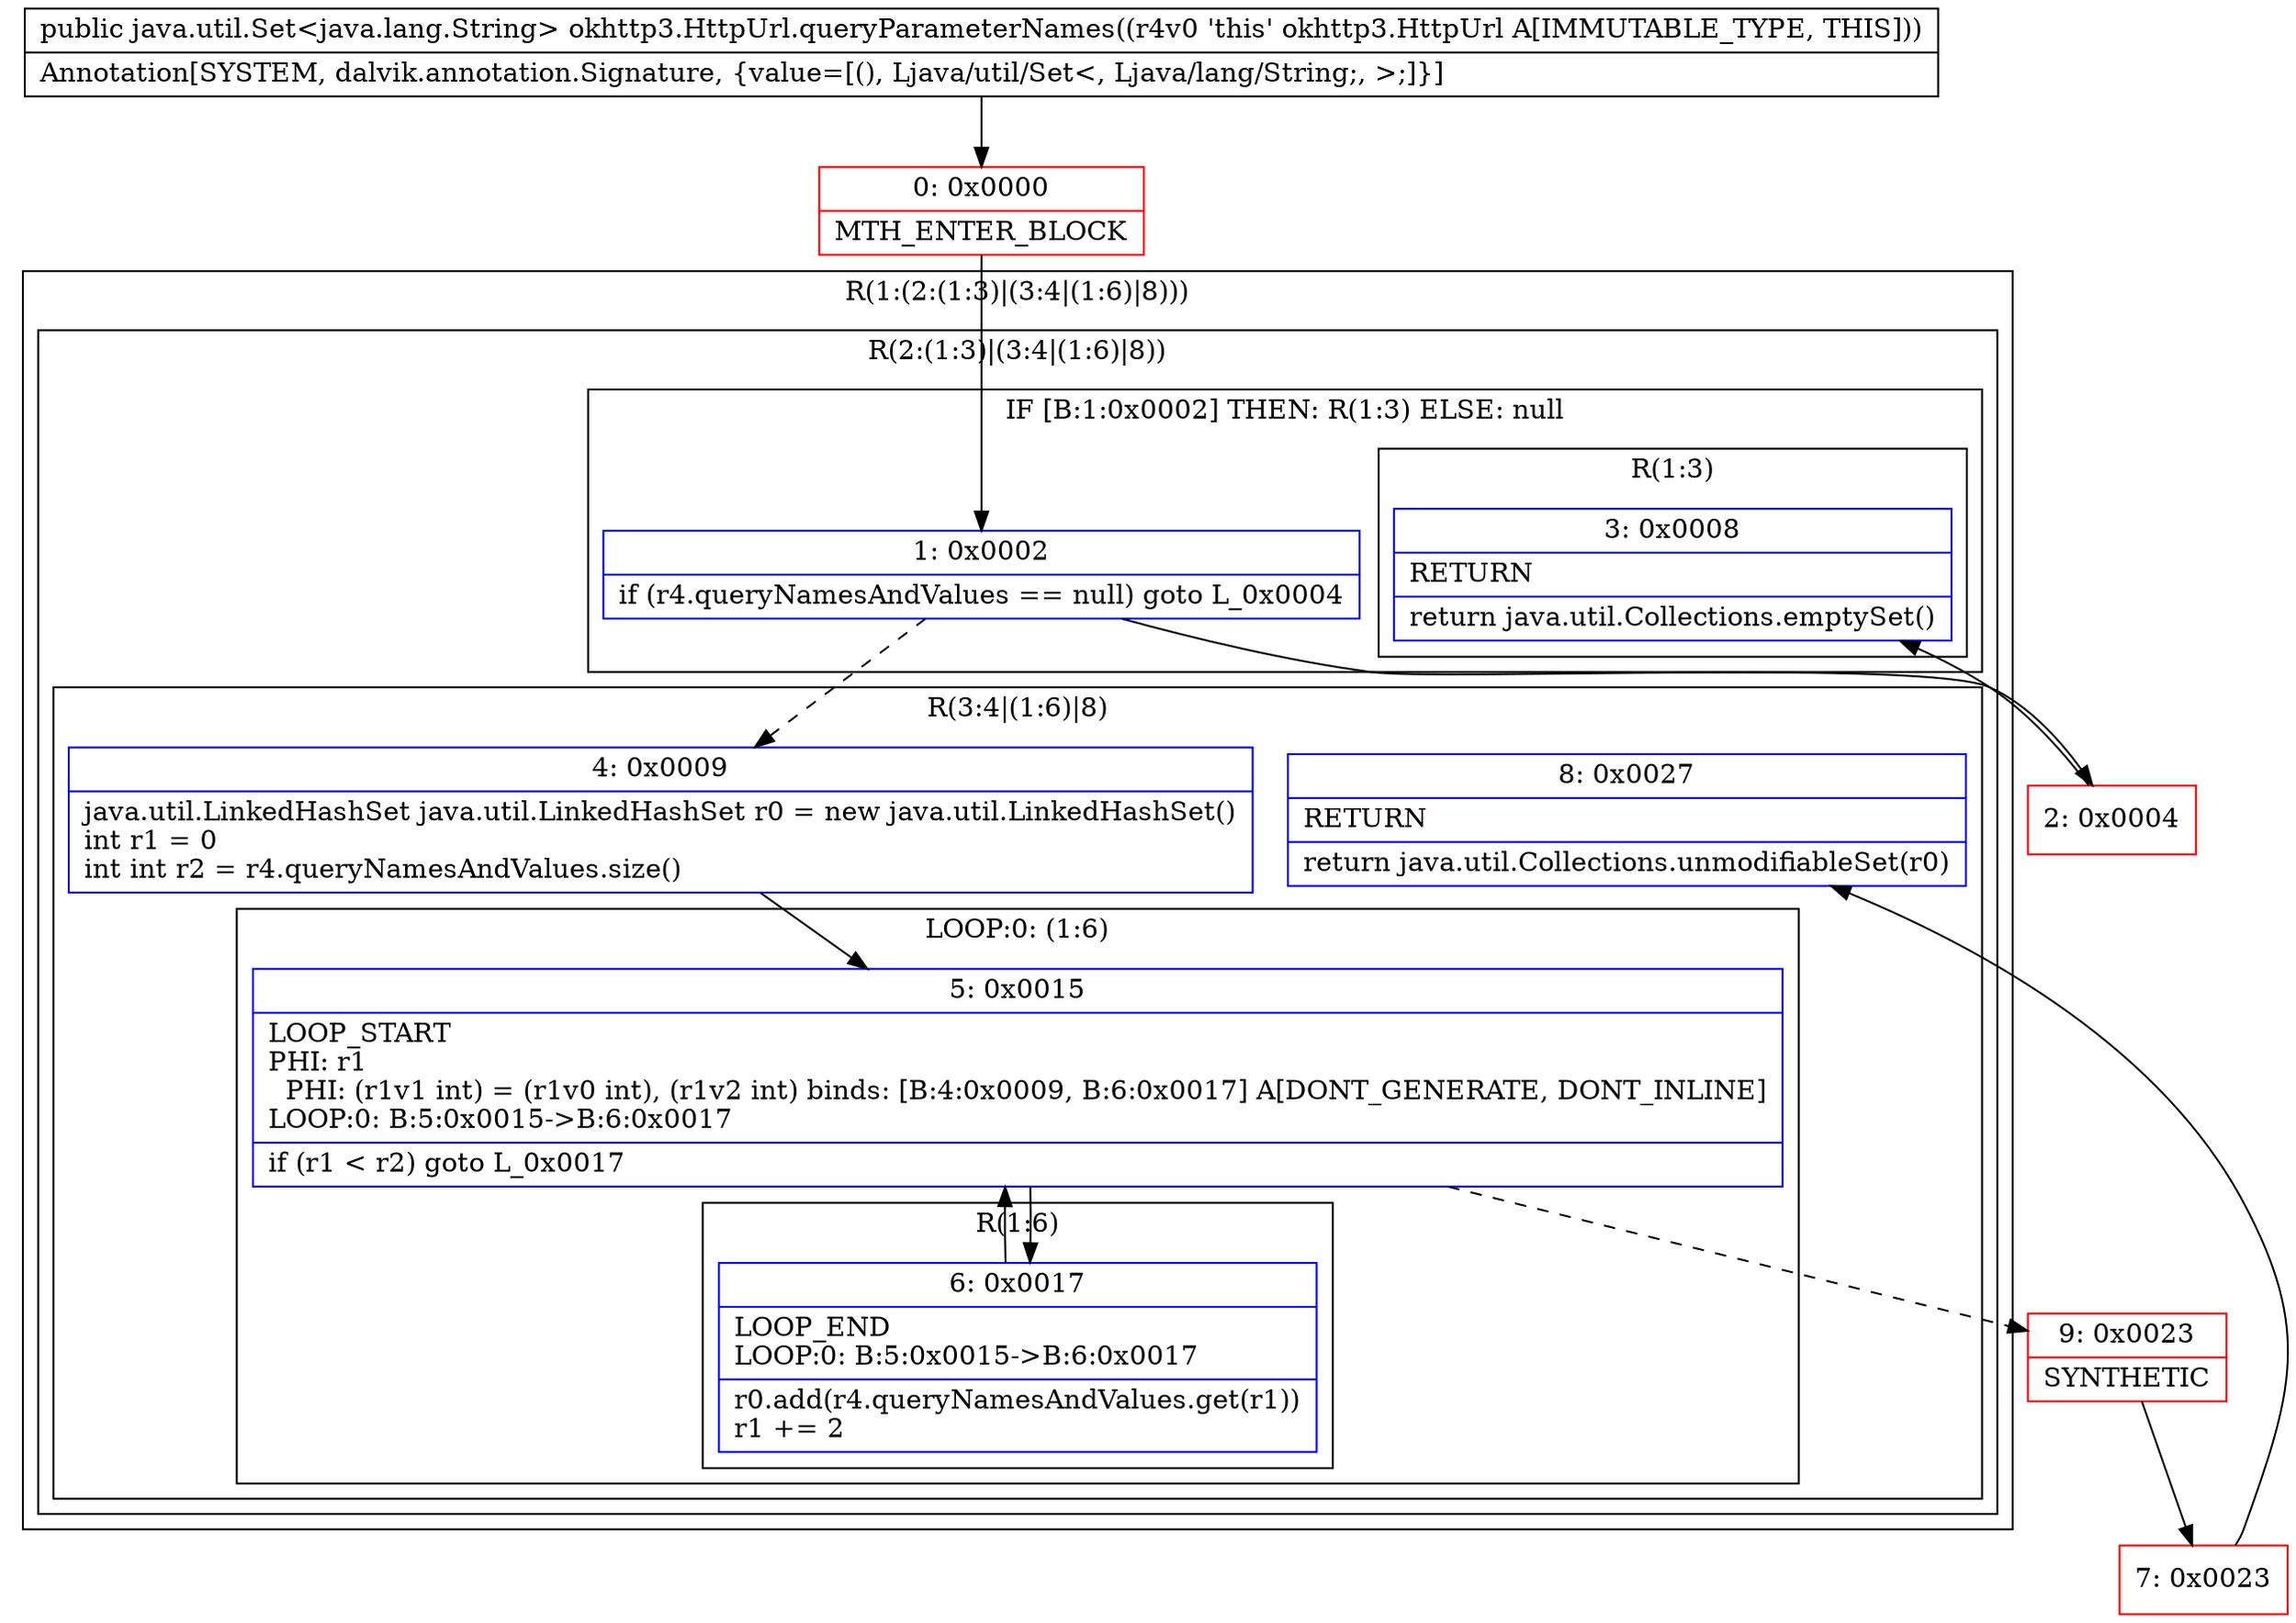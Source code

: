 digraph "CFG forokhttp3.HttpUrl.queryParameterNames()Ljava\/util\/Set;" {
subgraph cluster_Region_2038400445 {
label = "R(1:(2:(1:3)|(3:4|(1:6)|8)))";
node [shape=record,color=blue];
subgraph cluster_Region_1608274452 {
label = "R(2:(1:3)|(3:4|(1:6)|8))";
node [shape=record,color=blue];
subgraph cluster_IfRegion_1404442667 {
label = "IF [B:1:0x0002] THEN: R(1:3) ELSE: null";
node [shape=record,color=blue];
Node_1 [shape=record,label="{1\:\ 0x0002|if (r4.queryNamesAndValues == null) goto L_0x0004\l}"];
subgraph cluster_Region_1083957033 {
label = "R(1:3)";
node [shape=record,color=blue];
Node_3 [shape=record,label="{3\:\ 0x0008|RETURN\l|return java.util.Collections.emptySet()\l}"];
}
}
subgraph cluster_Region_1599036818 {
label = "R(3:4|(1:6)|8)";
node [shape=record,color=blue];
Node_4 [shape=record,label="{4\:\ 0x0009|java.util.LinkedHashSet java.util.LinkedHashSet r0 = new java.util.LinkedHashSet()\lint r1 = 0\lint int r2 = r4.queryNamesAndValues.size()\l}"];
subgraph cluster_LoopRegion_28051200 {
label = "LOOP:0: (1:6)";
node [shape=record,color=blue];
Node_5 [shape=record,label="{5\:\ 0x0015|LOOP_START\lPHI: r1 \l  PHI: (r1v1 int) = (r1v0 int), (r1v2 int) binds: [B:4:0x0009, B:6:0x0017] A[DONT_GENERATE, DONT_INLINE]\lLOOP:0: B:5:0x0015\-\>B:6:0x0017\l|if (r1 \< r2) goto L_0x0017\l}"];
subgraph cluster_Region_1017683041 {
label = "R(1:6)";
node [shape=record,color=blue];
Node_6 [shape=record,label="{6\:\ 0x0017|LOOP_END\lLOOP:0: B:5:0x0015\-\>B:6:0x0017\l|r0.add(r4.queryNamesAndValues.get(r1))\lr1 += 2\l}"];
}
}
Node_8 [shape=record,label="{8\:\ 0x0027|RETURN\l|return java.util.Collections.unmodifiableSet(r0)\l}"];
}
}
}
Node_0 [shape=record,color=red,label="{0\:\ 0x0000|MTH_ENTER_BLOCK\l}"];
Node_2 [shape=record,color=red,label="{2\:\ 0x0004}"];
Node_7 [shape=record,color=red,label="{7\:\ 0x0023}"];
Node_9 [shape=record,color=red,label="{9\:\ 0x0023|SYNTHETIC\l}"];
MethodNode[shape=record,label="{public java.util.Set\<java.lang.String\> okhttp3.HttpUrl.queryParameterNames((r4v0 'this' okhttp3.HttpUrl A[IMMUTABLE_TYPE, THIS]))  | Annotation[SYSTEM, dalvik.annotation.Signature, \{value=[(), Ljava\/util\/Set\<, Ljava\/lang\/String;, \>;]\}]\l}"];
MethodNode -> Node_0;
Node_1 -> Node_2;
Node_1 -> Node_4[style=dashed];
Node_4 -> Node_5;
Node_5 -> Node_6;
Node_5 -> Node_9[style=dashed];
Node_6 -> Node_5;
Node_0 -> Node_1;
Node_2 -> Node_3;
Node_7 -> Node_8;
Node_9 -> Node_7;
}

